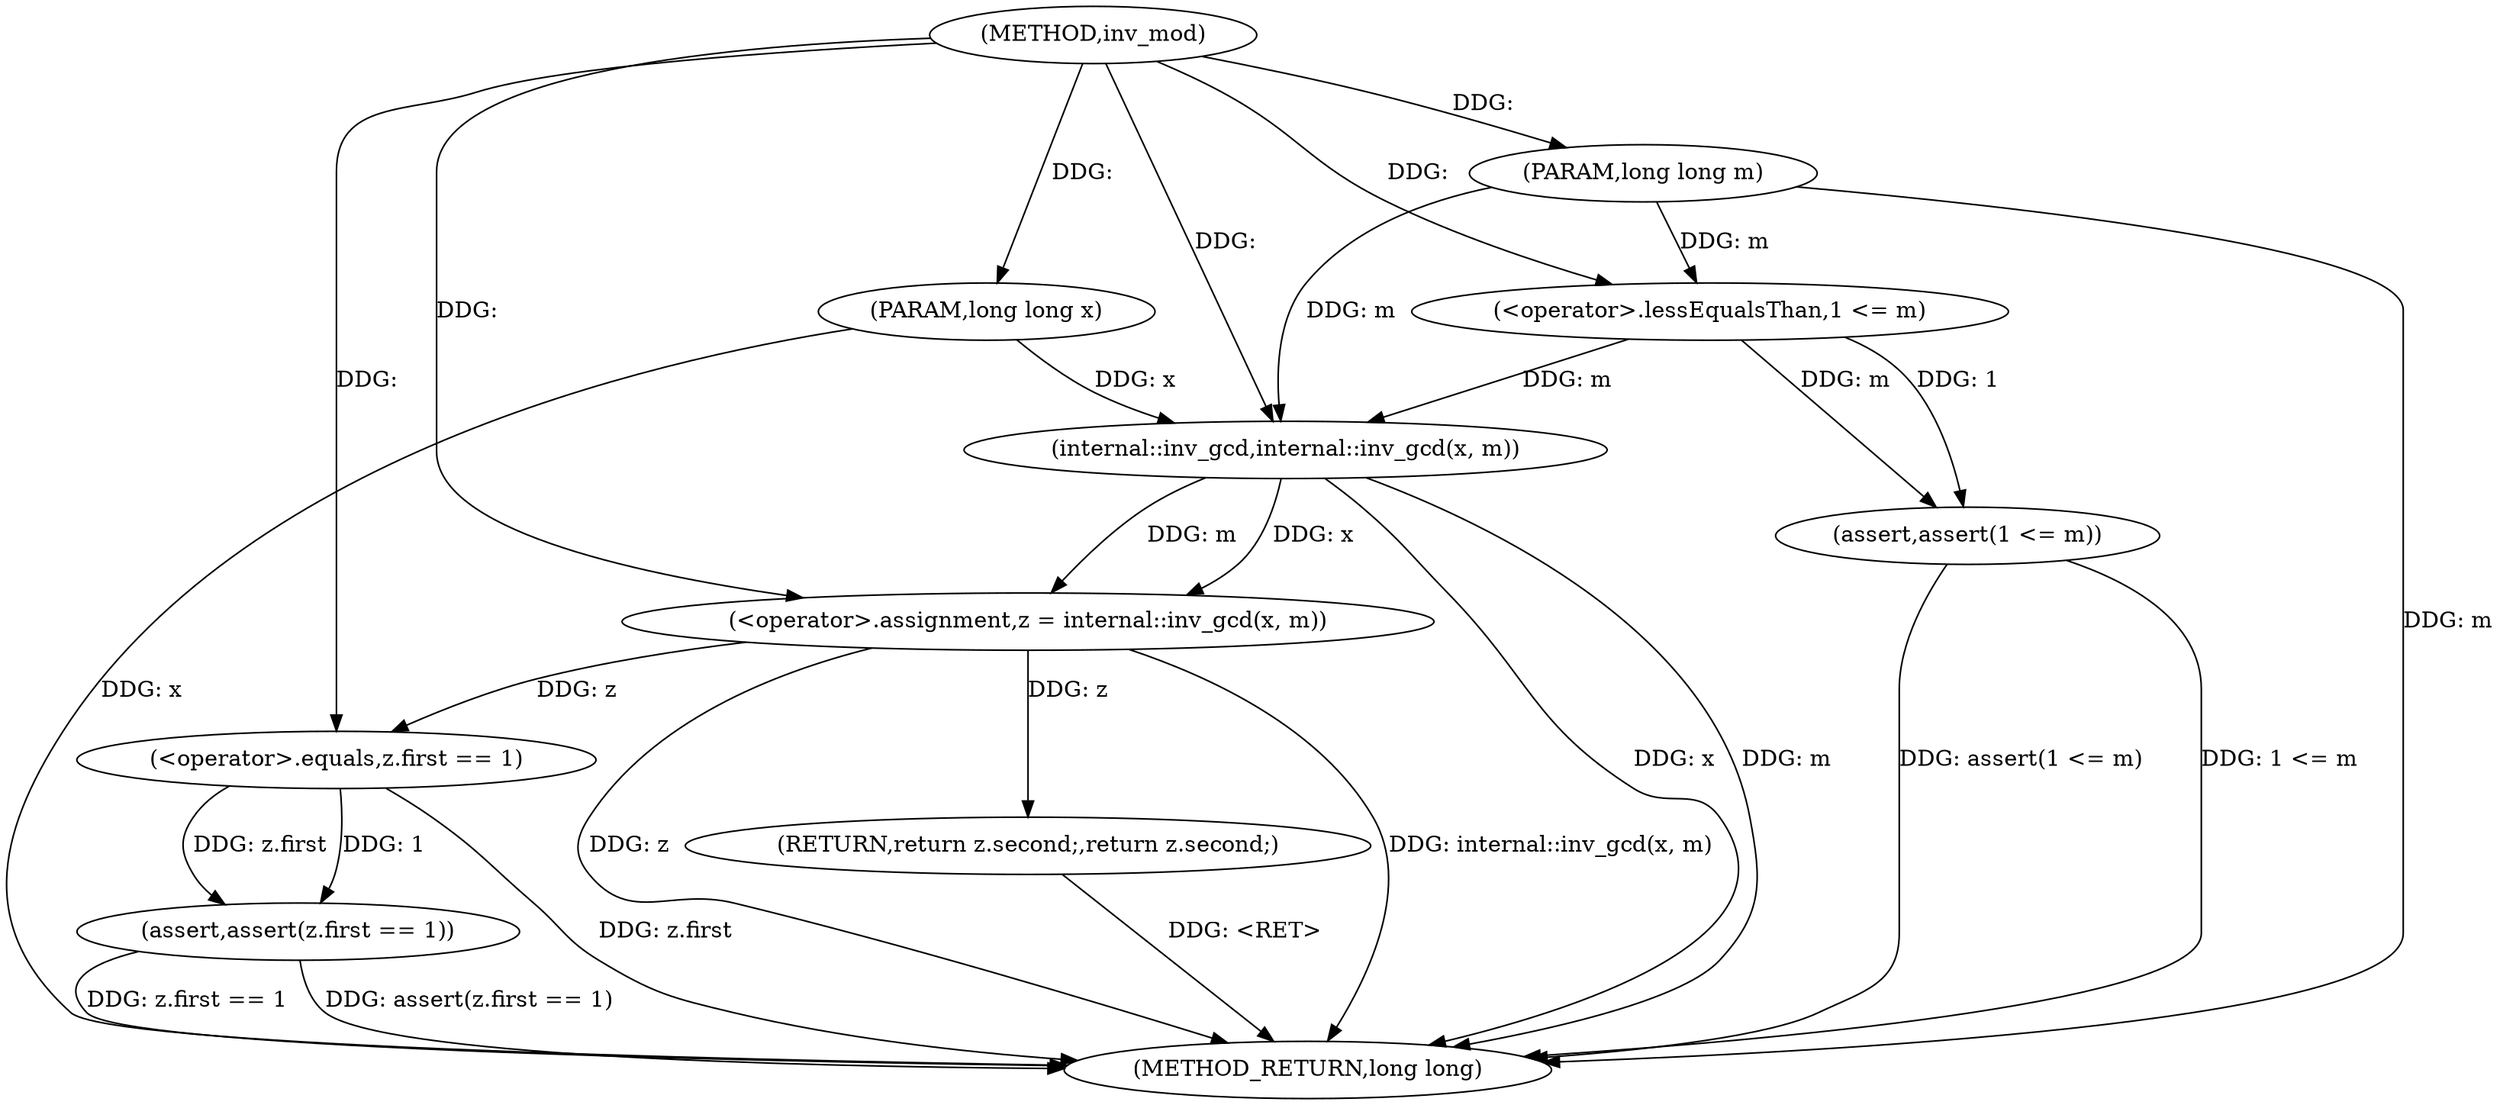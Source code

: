 digraph "inv_mod" {  
"1004003" [label = "(METHOD,inv_mod)" ]
"1004027" [label = "(METHOD_RETURN,long long)" ]
"1004004" [label = "(PARAM,long long x)" ]
"1004005" [label = "(PARAM,long long m)" ]
"1004007" [label = "(assert,assert(1 <= m))" ]
"1004012" [label = "(<operator>.assignment,z = internal::inv_gcd(x, m))" ]
"1004017" [label = "(assert,assert(z.first == 1))" ]
"1004023" [label = "(RETURN,return z.second;,return z.second;)" ]
"1004008" [label = "(<operator>.lessEqualsThan,1 <= m)" ]
"1004014" [label = "(internal::inv_gcd,internal::inv_gcd(x, m))" ]
"1004018" [label = "(<operator>.equals,z.first == 1)" ]
  "1004023" -> "1004027"  [ label = "DDG: <RET>"] 
  "1004004" -> "1004027"  [ label = "DDG: x"] 
  "1004005" -> "1004027"  [ label = "DDG: m"] 
  "1004007" -> "1004027"  [ label = "DDG: 1 <= m"] 
  "1004007" -> "1004027"  [ label = "DDG: assert(1 <= m)"] 
  "1004012" -> "1004027"  [ label = "DDG: z"] 
  "1004014" -> "1004027"  [ label = "DDG: x"] 
  "1004014" -> "1004027"  [ label = "DDG: m"] 
  "1004012" -> "1004027"  [ label = "DDG: internal::inv_gcd(x, m)"] 
  "1004018" -> "1004027"  [ label = "DDG: z.first"] 
  "1004017" -> "1004027"  [ label = "DDG: z.first == 1"] 
  "1004017" -> "1004027"  [ label = "DDG: assert(z.first == 1)"] 
  "1004003" -> "1004004"  [ label = "DDG: "] 
  "1004003" -> "1004005"  [ label = "DDG: "] 
  "1004014" -> "1004012"  [ label = "DDG: m"] 
  "1004014" -> "1004012"  [ label = "DDG: x"] 
  "1004012" -> "1004023"  [ label = "DDG: z"] 
  "1004008" -> "1004007"  [ label = "DDG: m"] 
  "1004008" -> "1004007"  [ label = "DDG: 1"] 
  "1004003" -> "1004012"  [ label = "DDG: "] 
  "1004018" -> "1004017"  [ label = "DDG: 1"] 
  "1004018" -> "1004017"  [ label = "DDG: z.first"] 
  "1004003" -> "1004008"  [ label = "DDG: "] 
  "1004005" -> "1004008"  [ label = "DDG: m"] 
  "1004004" -> "1004014"  [ label = "DDG: x"] 
  "1004003" -> "1004014"  [ label = "DDG: "] 
  "1004008" -> "1004014"  [ label = "DDG: m"] 
  "1004005" -> "1004014"  [ label = "DDG: m"] 
  "1004012" -> "1004018"  [ label = "DDG: z"] 
  "1004003" -> "1004018"  [ label = "DDG: "] 
}
